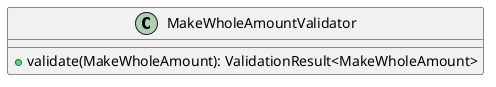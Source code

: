 @startuml

    class MakeWholeAmountValidator [[MakeWholeAmountValidator.html]] {
        +validate(MakeWholeAmount): ValidationResult<MakeWholeAmount>
    }

@enduml
